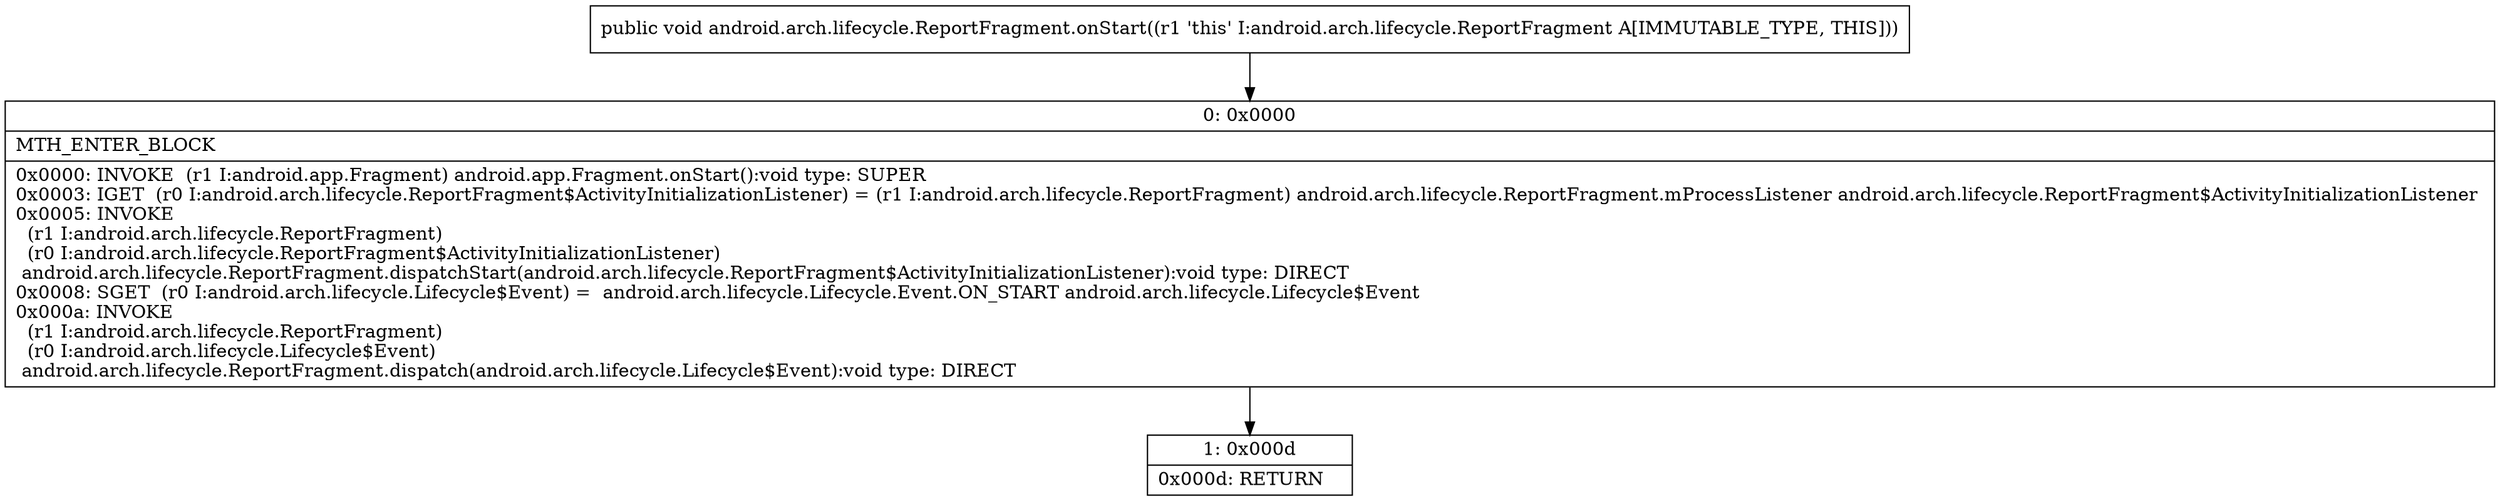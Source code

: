 digraph "CFG forandroid.arch.lifecycle.ReportFragment.onStart()V" {
Node_0 [shape=record,label="{0\:\ 0x0000|MTH_ENTER_BLOCK\l|0x0000: INVOKE  (r1 I:android.app.Fragment) android.app.Fragment.onStart():void type: SUPER \l0x0003: IGET  (r0 I:android.arch.lifecycle.ReportFragment$ActivityInitializationListener) = (r1 I:android.arch.lifecycle.ReportFragment) android.arch.lifecycle.ReportFragment.mProcessListener android.arch.lifecycle.ReportFragment$ActivityInitializationListener \l0x0005: INVOKE  \l  (r1 I:android.arch.lifecycle.ReportFragment)\l  (r0 I:android.arch.lifecycle.ReportFragment$ActivityInitializationListener)\l android.arch.lifecycle.ReportFragment.dispatchStart(android.arch.lifecycle.ReportFragment$ActivityInitializationListener):void type: DIRECT \l0x0008: SGET  (r0 I:android.arch.lifecycle.Lifecycle$Event) =  android.arch.lifecycle.Lifecycle.Event.ON_START android.arch.lifecycle.Lifecycle$Event \l0x000a: INVOKE  \l  (r1 I:android.arch.lifecycle.ReportFragment)\l  (r0 I:android.arch.lifecycle.Lifecycle$Event)\l android.arch.lifecycle.ReportFragment.dispatch(android.arch.lifecycle.Lifecycle$Event):void type: DIRECT \l}"];
Node_1 [shape=record,label="{1\:\ 0x000d|0x000d: RETURN   \l}"];
MethodNode[shape=record,label="{public void android.arch.lifecycle.ReportFragment.onStart((r1 'this' I:android.arch.lifecycle.ReportFragment A[IMMUTABLE_TYPE, THIS])) }"];
MethodNode -> Node_0;
Node_0 -> Node_1;
}

